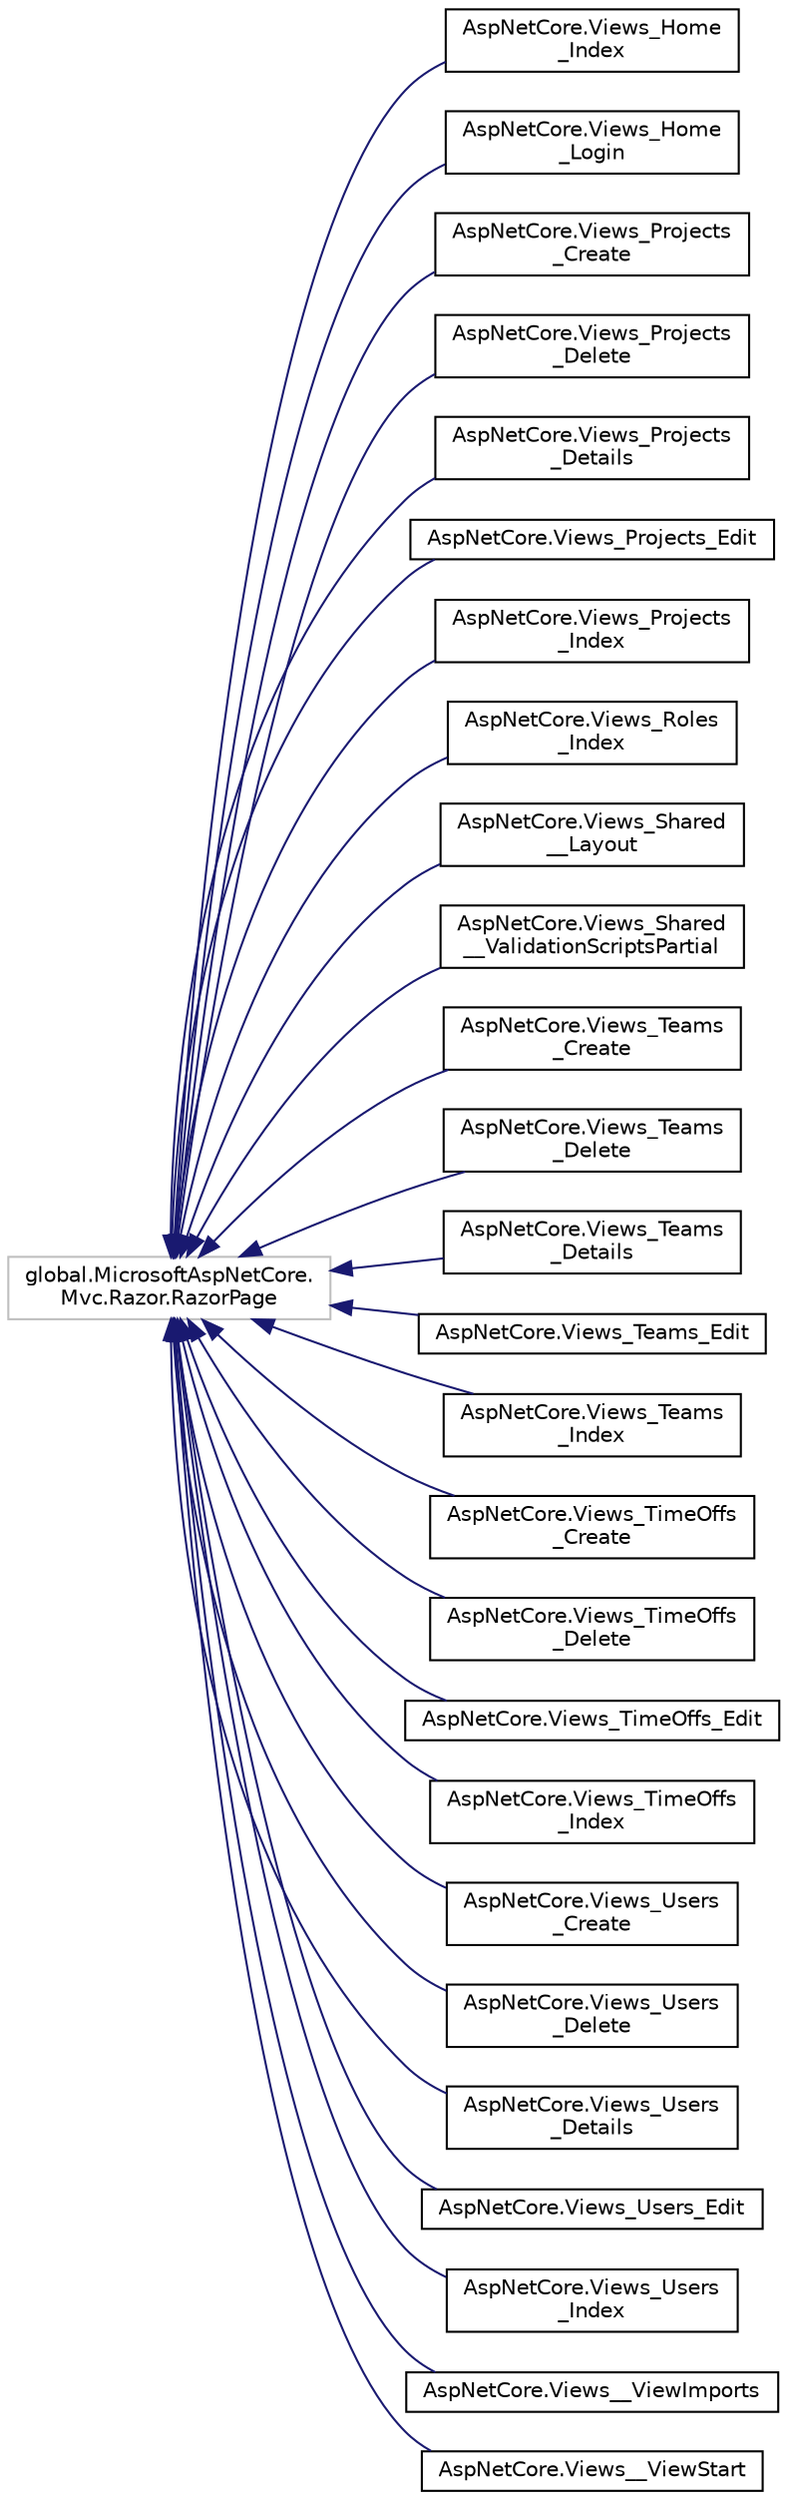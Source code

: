 digraph "Graphical Class Hierarchy"
{
 // LATEX_PDF_SIZE
  edge [fontname="Helvetica",fontsize="10",labelfontname="Helvetica",labelfontsize="10"];
  node [fontname="Helvetica",fontsize="10",shape=record];
  rankdir="LR";
  Node0 [label="global.MicrosoftAspNetCore.\lMvc.Razor.RazorPage",height=0.2,width=0.4,color="grey75", fillcolor="white", style="filled",tooltip=" "];
  Node0 -> Node1 [dir="back",color="midnightblue",fontsize="10",style="solid",fontname="Helvetica"];
  Node1 [label="AspNetCore.Views_Home\l_Index",height=0.2,width=0.4,color="black", fillcolor="white", style="filled",URL="$class_asp_net_core_1_1_views___home___index.html",tooltip=" "];
  Node0 -> Node2 [dir="back",color="midnightblue",fontsize="10",style="solid",fontname="Helvetica"];
  Node2 [label="AspNetCore.Views_Home\l_Login",height=0.2,width=0.4,color="black", fillcolor="white", style="filled",URL="$class_asp_net_core_1_1_views___home___login.html",tooltip=" "];
  Node0 -> Node3 [dir="back",color="midnightblue",fontsize="10",style="solid",fontname="Helvetica"];
  Node3 [label="AspNetCore.Views_Projects\l_Create",height=0.2,width=0.4,color="black", fillcolor="white", style="filled",URL="$class_asp_net_core_1_1_views___projects___create.html",tooltip=" "];
  Node0 -> Node4 [dir="back",color="midnightblue",fontsize="10",style="solid",fontname="Helvetica"];
  Node4 [label="AspNetCore.Views_Projects\l_Delete",height=0.2,width=0.4,color="black", fillcolor="white", style="filled",URL="$class_asp_net_core_1_1_views___projects___delete.html",tooltip=" "];
  Node0 -> Node5 [dir="back",color="midnightblue",fontsize="10",style="solid",fontname="Helvetica"];
  Node5 [label="AspNetCore.Views_Projects\l_Details",height=0.2,width=0.4,color="black", fillcolor="white", style="filled",URL="$class_asp_net_core_1_1_views___projects___details.html",tooltip=" "];
  Node0 -> Node6 [dir="back",color="midnightblue",fontsize="10",style="solid",fontname="Helvetica"];
  Node6 [label="AspNetCore.Views_Projects_Edit",height=0.2,width=0.4,color="black", fillcolor="white", style="filled",URL="$class_asp_net_core_1_1_views___projects___edit.html",tooltip=" "];
  Node0 -> Node7 [dir="back",color="midnightblue",fontsize="10",style="solid",fontname="Helvetica"];
  Node7 [label="AspNetCore.Views_Projects\l_Index",height=0.2,width=0.4,color="black", fillcolor="white", style="filled",URL="$class_asp_net_core_1_1_views___projects___index.html",tooltip=" "];
  Node0 -> Node8 [dir="back",color="midnightblue",fontsize="10",style="solid",fontname="Helvetica"];
  Node8 [label="AspNetCore.Views_Roles\l_Index",height=0.2,width=0.4,color="black", fillcolor="white", style="filled",URL="$class_asp_net_core_1_1_views___roles___index.html",tooltip=" "];
  Node0 -> Node9 [dir="back",color="midnightblue",fontsize="10",style="solid",fontname="Helvetica"];
  Node9 [label="AspNetCore.Views_Shared\l__Layout",height=0.2,width=0.4,color="black", fillcolor="white", style="filled",URL="$class_asp_net_core_1_1_views___shared_____layout.html",tooltip=" "];
  Node0 -> Node10 [dir="back",color="midnightblue",fontsize="10",style="solid",fontname="Helvetica"];
  Node10 [label="AspNetCore.Views_Shared\l__ValidationScriptsPartial",height=0.2,width=0.4,color="black", fillcolor="white", style="filled",URL="$class_asp_net_core_1_1_views___shared_____validation_scripts_partial.html",tooltip=" "];
  Node0 -> Node11 [dir="back",color="midnightblue",fontsize="10",style="solid",fontname="Helvetica"];
  Node11 [label="AspNetCore.Views_Teams\l_Create",height=0.2,width=0.4,color="black", fillcolor="white", style="filled",URL="$class_asp_net_core_1_1_views___teams___create.html",tooltip=" "];
  Node0 -> Node12 [dir="back",color="midnightblue",fontsize="10",style="solid",fontname="Helvetica"];
  Node12 [label="AspNetCore.Views_Teams\l_Delete",height=0.2,width=0.4,color="black", fillcolor="white", style="filled",URL="$class_asp_net_core_1_1_views___teams___delete.html",tooltip=" "];
  Node0 -> Node13 [dir="back",color="midnightblue",fontsize="10",style="solid",fontname="Helvetica"];
  Node13 [label="AspNetCore.Views_Teams\l_Details",height=0.2,width=0.4,color="black", fillcolor="white", style="filled",URL="$class_asp_net_core_1_1_views___teams___details.html",tooltip=" "];
  Node0 -> Node14 [dir="back",color="midnightblue",fontsize="10",style="solid",fontname="Helvetica"];
  Node14 [label="AspNetCore.Views_Teams_Edit",height=0.2,width=0.4,color="black", fillcolor="white", style="filled",URL="$class_asp_net_core_1_1_views___teams___edit.html",tooltip=" "];
  Node0 -> Node15 [dir="back",color="midnightblue",fontsize="10",style="solid",fontname="Helvetica"];
  Node15 [label="AspNetCore.Views_Teams\l_Index",height=0.2,width=0.4,color="black", fillcolor="white", style="filled",URL="$class_asp_net_core_1_1_views___teams___index.html",tooltip=" "];
  Node0 -> Node16 [dir="back",color="midnightblue",fontsize="10",style="solid",fontname="Helvetica"];
  Node16 [label="AspNetCore.Views_TimeOffs\l_Create",height=0.2,width=0.4,color="black", fillcolor="white", style="filled",URL="$class_asp_net_core_1_1_views___time_offs___create.html",tooltip=" "];
  Node0 -> Node17 [dir="back",color="midnightblue",fontsize="10",style="solid",fontname="Helvetica"];
  Node17 [label="AspNetCore.Views_TimeOffs\l_Delete",height=0.2,width=0.4,color="black", fillcolor="white", style="filled",URL="$class_asp_net_core_1_1_views___time_offs___delete.html",tooltip=" "];
  Node0 -> Node18 [dir="back",color="midnightblue",fontsize="10",style="solid",fontname="Helvetica"];
  Node18 [label="AspNetCore.Views_TimeOffs_Edit",height=0.2,width=0.4,color="black", fillcolor="white", style="filled",URL="$class_asp_net_core_1_1_views___time_offs___edit.html",tooltip=" "];
  Node0 -> Node19 [dir="back",color="midnightblue",fontsize="10",style="solid",fontname="Helvetica"];
  Node19 [label="AspNetCore.Views_TimeOffs\l_Index",height=0.2,width=0.4,color="black", fillcolor="white", style="filled",URL="$class_asp_net_core_1_1_views___time_offs___index.html",tooltip=" "];
  Node0 -> Node20 [dir="back",color="midnightblue",fontsize="10",style="solid",fontname="Helvetica"];
  Node20 [label="AspNetCore.Views_Users\l_Create",height=0.2,width=0.4,color="black", fillcolor="white", style="filled",URL="$class_asp_net_core_1_1_views___users___create.html",tooltip=" "];
  Node0 -> Node21 [dir="back",color="midnightblue",fontsize="10",style="solid",fontname="Helvetica"];
  Node21 [label="AspNetCore.Views_Users\l_Delete",height=0.2,width=0.4,color="black", fillcolor="white", style="filled",URL="$class_asp_net_core_1_1_views___users___delete.html",tooltip=" "];
  Node0 -> Node22 [dir="back",color="midnightblue",fontsize="10",style="solid",fontname="Helvetica"];
  Node22 [label="AspNetCore.Views_Users\l_Details",height=0.2,width=0.4,color="black", fillcolor="white", style="filled",URL="$class_asp_net_core_1_1_views___users___details.html",tooltip=" "];
  Node0 -> Node23 [dir="back",color="midnightblue",fontsize="10",style="solid",fontname="Helvetica"];
  Node23 [label="AspNetCore.Views_Users_Edit",height=0.2,width=0.4,color="black", fillcolor="white", style="filled",URL="$class_asp_net_core_1_1_views___users___edit.html",tooltip=" "];
  Node0 -> Node24 [dir="back",color="midnightblue",fontsize="10",style="solid",fontname="Helvetica"];
  Node24 [label="AspNetCore.Views_Users\l_Index",height=0.2,width=0.4,color="black", fillcolor="white", style="filled",URL="$class_asp_net_core_1_1_views___users___index.html",tooltip=" "];
  Node0 -> Node25 [dir="back",color="midnightblue",fontsize="10",style="solid",fontname="Helvetica"];
  Node25 [label="AspNetCore.Views__ViewImports",height=0.2,width=0.4,color="black", fillcolor="white", style="filled",URL="$class_asp_net_core_1_1_views_____view_imports.html",tooltip=" "];
  Node0 -> Node26 [dir="back",color="midnightblue",fontsize="10",style="solid",fontname="Helvetica"];
  Node26 [label="AspNetCore.Views__ViewStart",height=0.2,width=0.4,color="black", fillcolor="white", style="filled",URL="$class_asp_net_core_1_1_views_____view_start.html",tooltip=" "];
}
